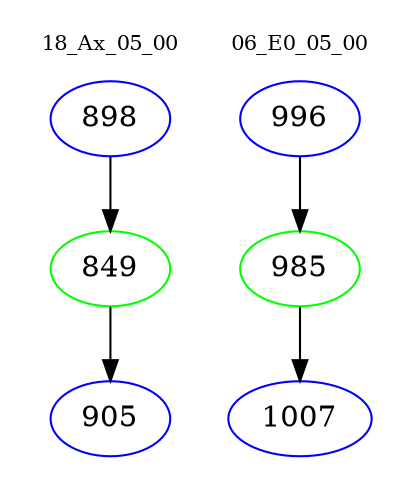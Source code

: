 digraph{
subgraph cluster_0 {
color = white
label = "18_Ax_05_00";
fontsize=10;
T0_898 [label="898", color="blue"]
T0_898 -> T0_849 [color="black"]
T0_849 [label="849", color="green"]
T0_849 -> T0_905 [color="black"]
T0_905 [label="905", color="blue"]
}
subgraph cluster_1 {
color = white
label = "06_E0_05_00";
fontsize=10;
T1_996 [label="996", color="blue"]
T1_996 -> T1_985 [color="black"]
T1_985 [label="985", color="green"]
T1_985 -> T1_1007 [color="black"]
T1_1007 [label="1007", color="blue"]
}
}
